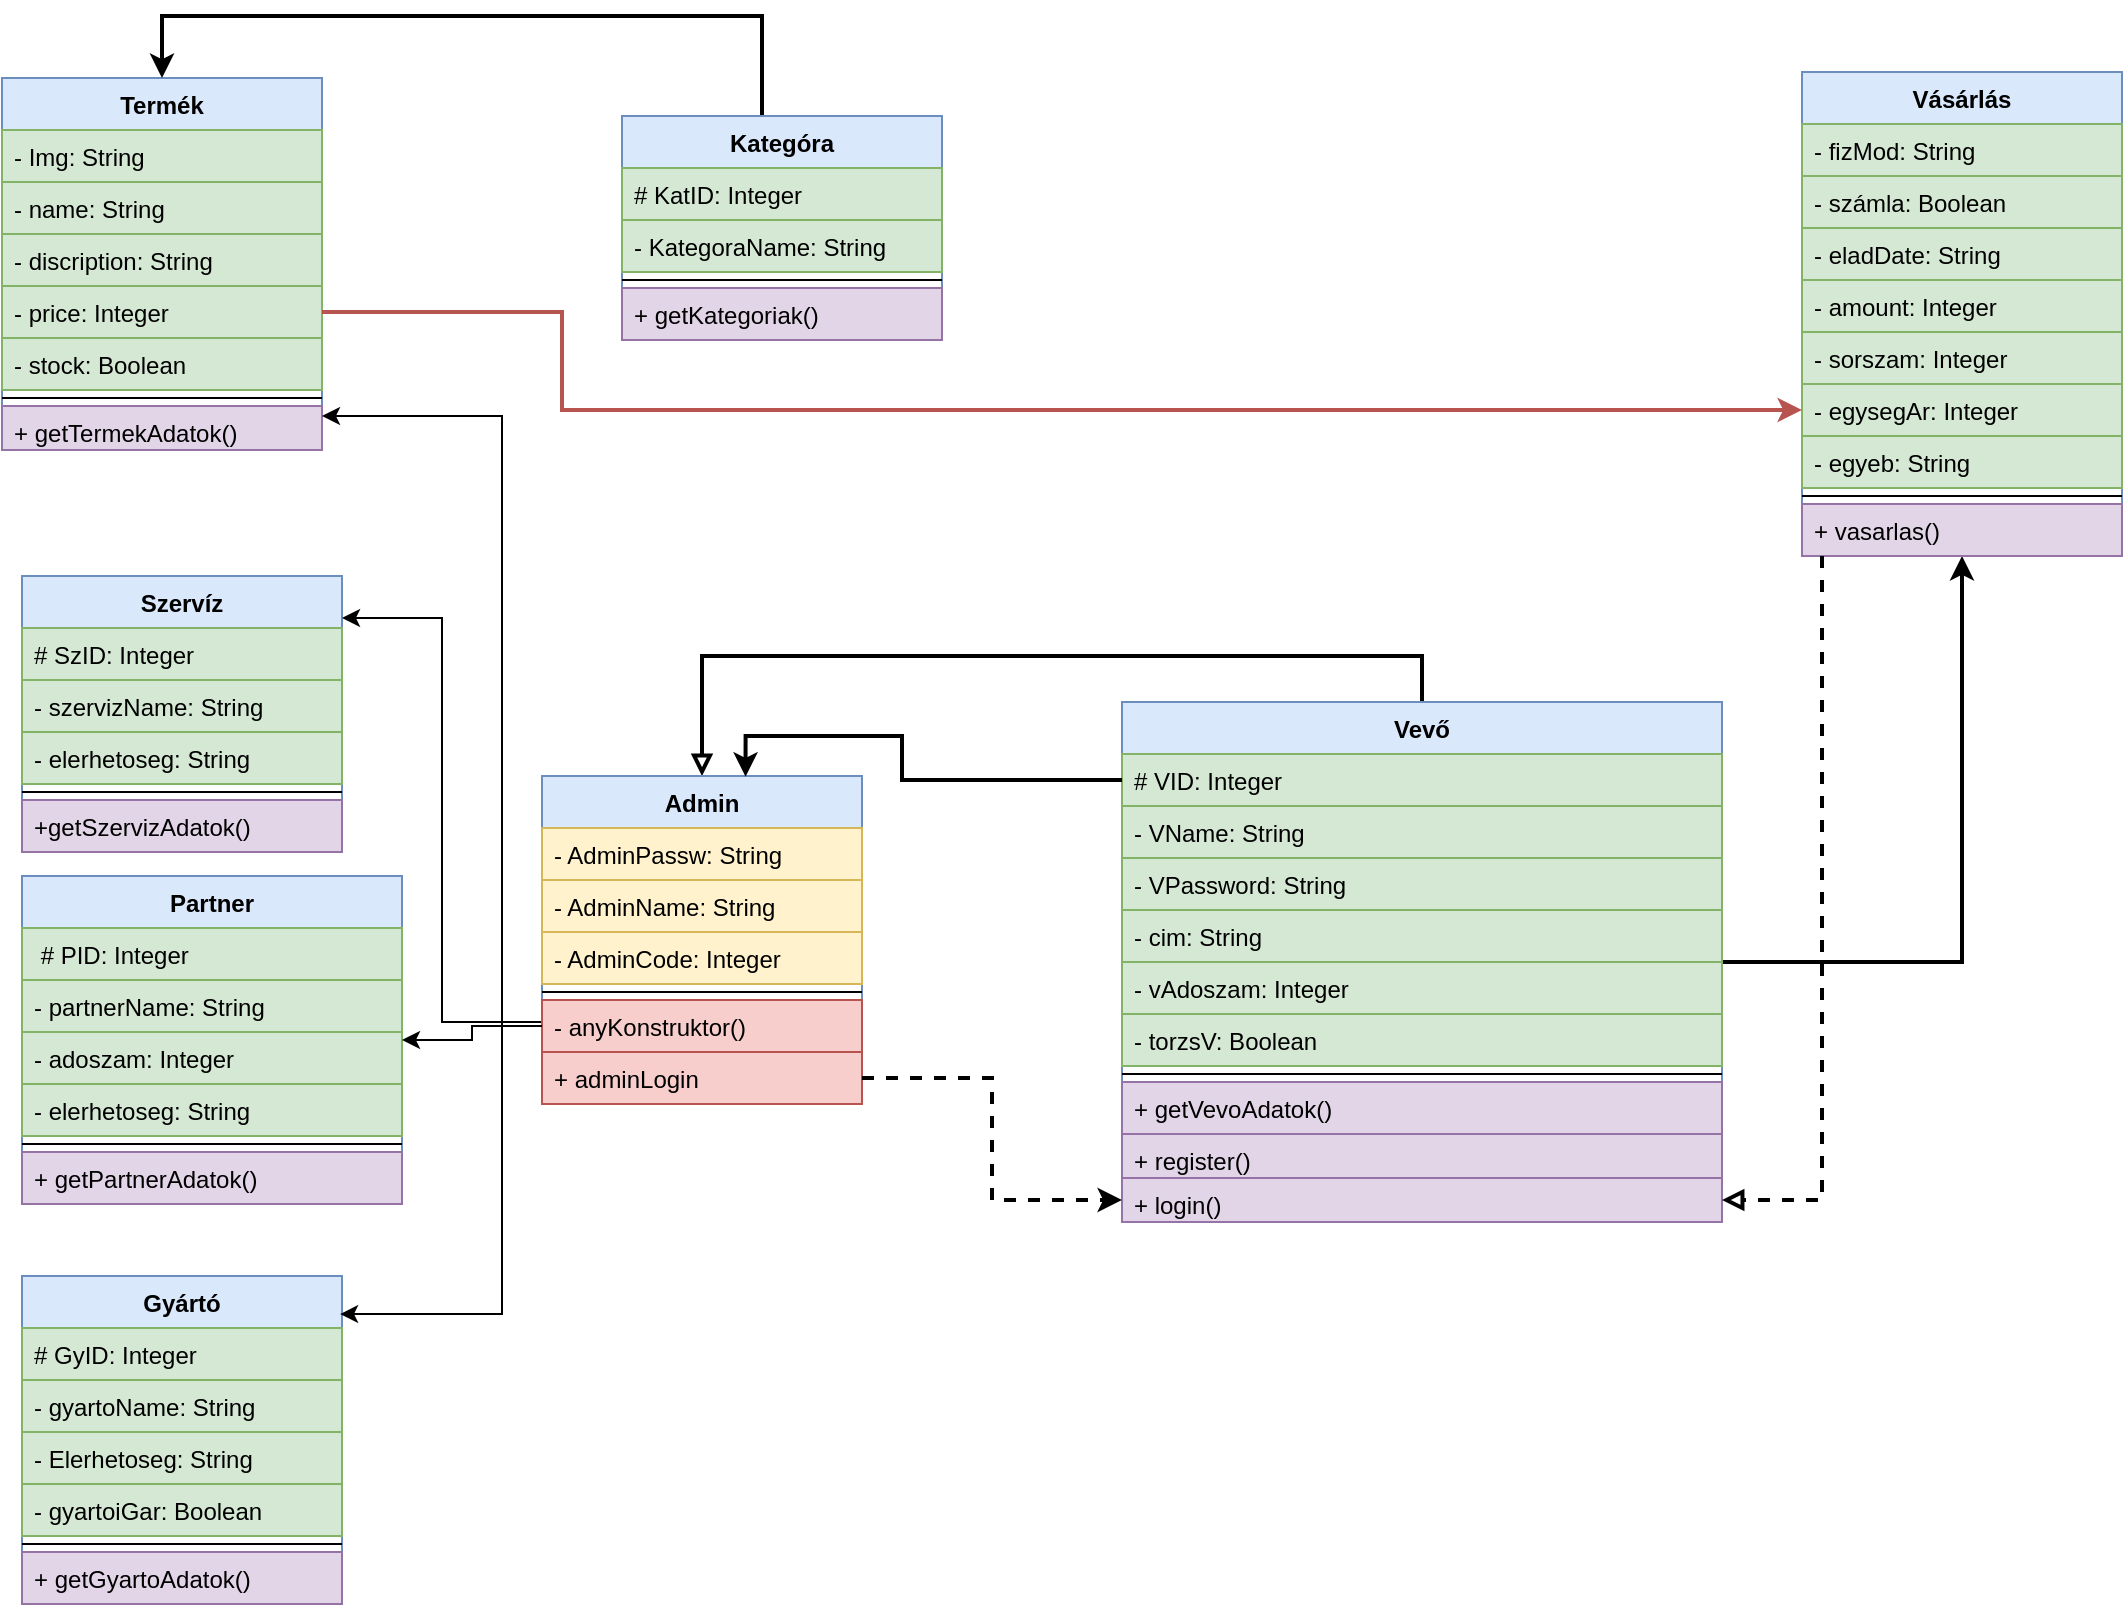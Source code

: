 <mxfile version="15.8.5" type="device"><diagram id="SooCw2AbxNKD4jz4kQ_n" name="Page-1"><mxGraphModel dx="1382" dy="764" grid="1" gridSize="10" guides="1" tooltips="1" connect="1" arrows="1" fold="1" page="1" pageScale="1" pageWidth="827" pageHeight="1169" math="0" shadow="0"><root><mxCell id="0"/><mxCell id="1" parent="0"/><mxCell id="ChIsNGt6jTSekpjBK3AV-1" value="Termék" style="swimlane;fontStyle=1;align=center;verticalAlign=top;childLayout=stackLayout;horizontal=1;startSize=26;horizontalStack=0;resizeParent=1;resizeParentMax=0;resizeLast=0;collapsible=1;marginBottom=0;fillColor=#dae8fc;strokeColor=#6c8ebf;" parent="1" vertex="1"><mxGeometry y="41" width="160" height="186" as="geometry"/></mxCell><mxCell id="ChIsNGt6jTSekpjBK3AV-2" value="- Img: String" style="text;strokeColor=#82b366;fillColor=#d5e8d4;align=left;verticalAlign=top;spacingLeft=4;spacingRight=4;overflow=hidden;rotatable=0;points=[[0,0.5],[1,0.5]];portConstraint=eastwest;" parent="ChIsNGt6jTSekpjBK3AV-1" vertex="1"><mxGeometry y="26" width="160" height="26" as="geometry"/></mxCell><mxCell id="ChIsNGt6jTSekpjBK3AV-6" value="- name: String" style="text;strokeColor=#82b366;fillColor=#d5e8d4;align=left;verticalAlign=top;spacingLeft=4;spacingRight=4;overflow=hidden;rotatable=0;points=[[0,0.5],[1,0.5]];portConstraint=eastwest;" parent="ChIsNGt6jTSekpjBK3AV-1" vertex="1"><mxGeometry y="52" width="160" height="26" as="geometry"/></mxCell><mxCell id="ChIsNGt6jTSekpjBK3AV-5" value="- discription: String" style="text;strokeColor=#82b366;fillColor=#d5e8d4;align=left;verticalAlign=top;spacingLeft=4;spacingRight=4;overflow=hidden;rotatable=0;points=[[0,0.5],[1,0.5]];portConstraint=eastwest;" parent="ChIsNGt6jTSekpjBK3AV-1" vertex="1"><mxGeometry y="78" width="160" height="26" as="geometry"/></mxCell><mxCell id="ChIsNGt6jTSekpjBK3AV-7" value="- price: Integer" style="text;strokeColor=#82b366;fillColor=#d5e8d4;align=left;verticalAlign=top;spacingLeft=4;spacingRight=4;overflow=hidden;rotatable=0;points=[[0,0.5],[1,0.5]];portConstraint=eastwest;" parent="ChIsNGt6jTSekpjBK3AV-1" vertex="1"><mxGeometry y="104" width="160" height="26" as="geometry"/></mxCell><mxCell id="ChIsNGt6jTSekpjBK3AV-8" value="- stock: Boolean" style="text;strokeColor=#82b366;fillColor=#d5e8d4;align=left;verticalAlign=top;spacingLeft=4;spacingRight=4;overflow=hidden;rotatable=0;points=[[0,0.5],[1,0.5]];portConstraint=eastwest;" parent="ChIsNGt6jTSekpjBK3AV-1" vertex="1"><mxGeometry y="130" width="160" height="26" as="geometry"/></mxCell><mxCell id="ChIsNGt6jTSekpjBK3AV-3" value="" style="line;strokeWidth=1;fillColor=none;align=left;verticalAlign=middle;spacingTop=-1;spacingLeft=3;spacingRight=3;rotatable=0;labelPosition=right;points=[];portConstraint=eastwest;" parent="ChIsNGt6jTSekpjBK3AV-1" vertex="1"><mxGeometry y="156" width="160" height="8" as="geometry"/></mxCell><mxCell id="B_tdv-N8UlKnLACxASIv-4" value="+ getTermekAdatok()" style="text;strokeColor=#9673a6;fillColor=#e1d5e7;align=left;verticalAlign=top;spacingLeft=4;spacingRight=4;overflow=hidden;rotatable=0;points=[[0,0.5],[1,0.5]];portConstraint=eastwest;" parent="ChIsNGt6jTSekpjBK3AV-1" vertex="1"><mxGeometry y="164" width="160" height="22" as="geometry"/></mxCell><mxCell id="ChIsNGt6jTSekpjBK3AV-9" value="Partner" style="swimlane;fontStyle=1;align=center;verticalAlign=top;childLayout=stackLayout;horizontal=1;startSize=26;horizontalStack=0;resizeParent=1;resizeParentMax=0;resizeLast=0;collapsible=1;marginBottom=0;fillColor=#dae8fc;strokeColor=#6c8ebf;" parent="1" vertex="1"><mxGeometry x="10" y="440" width="190" height="164" as="geometry"/></mxCell><mxCell id="ChIsNGt6jTSekpjBK3AV-13" value=" # PID: Integer" style="text;strokeColor=#82b366;fillColor=#d5e8d4;align=left;verticalAlign=top;spacingLeft=4;spacingRight=4;overflow=hidden;rotatable=0;points=[[0,0.5],[1,0.5]];portConstraint=eastwest;" parent="ChIsNGt6jTSekpjBK3AV-9" vertex="1"><mxGeometry y="26" width="190" height="26" as="geometry"/></mxCell><mxCell id="ChIsNGt6jTSekpjBK3AV-10" value="- partnerName: String" style="text;strokeColor=#82b366;fillColor=#d5e8d4;align=left;verticalAlign=top;spacingLeft=4;spacingRight=4;overflow=hidden;rotatable=0;points=[[0,0.5],[1,0.5]];portConstraint=eastwest;" parent="ChIsNGt6jTSekpjBK3AV-9" vertex="1"><mxGeometry y="52" width="190" height="26" as="geometry"/></mxCell><mxCell id="ChIsNGt6jTSekpjBK3AV-11" value="- adoszam: Integer" style="text;strokeColor=#82b366;fillColor=#d5e8d4;align=left;verticalAlign=top;spacingLeft=4;spacingRight=4;overflow=hidden;rotatable=0;points=[[0,0.5],[1,0.5]];portConstraint=eastwest;" parent="ChIsNGt6jTSekpjBK3AV-9" vertex="1"><mxGeometry y="78" width="190" height="26" as="geometry"/></mxCell><mxCell id="ChIsNGt6jTSekpjBK3AV-12" value="- elerhetoseg: String" style="text;strokeColor=#82b366;fillColor=#d5e8d4;align=left;verticalAlign=top;spacingLeft=4;spacingRight=4;overflow=hidden;rotatable=0;points=[[0,0.5],[1,0.5]];portConstraint=eastwest;" parent="ChIsNGt6jTSekpjBK3AV-9" vertex="1"><mxGeometry y="104" width="190" height="26" as="geometry"/></mxCell><mxCell id="ChIsNGt6jTSekpjBK3AV-15" value="" style="line;strokeWidth=1;fillColor=none;align=left;verticalAlign=middle;spacingTop=-1;spacingLeft=3;spacingRight=3;rotatable=0;labelPosition=right;points=[];portConstraint=eastwest;" parent="ChIsNGt6jTSekpjBK3AV-9" vertex="1"><mxGeometry y="130" width="190" height="8" as="geometry"/></mxCell><mxCell id="ChIsNGt6jTSekpjBK3AV-16" value="+ getPartnerAdatok()" style="text;strokeColor=#9673a6;fillColor=#e1d5e7;align=left;verticalAlign=top;spacingLeft=4;spacingRight=4;overflow=hidden;rotatable=0;points=[[0,0.5],[1,0.5]];portConstraint=eastwest;" parent="ChIsNGt6jTSekpjBK3AV-9" vertex="1"><mxGeometry y="138" width="190" height="26" as="geometry"/></mxCell><mxCell id="B_tdv-N8UlKnLACxASIv-56" style="edgeStyle=orthogonalEdgeStyle;rounded=0;orthogonalLoop=1;jettySize=auto;html=1;entryX=0.5;entryY=0;entryDx=0;entryDy=0;endArrow=block;endFill=0;strokeWidth=2;" parent="1" source="ChIsNGt6jTSekpjBK3AV-18" target="B_tdv-N8UlKnLACxASIv-6" edge="1"><mxGeometry relative="1" as="geometry"><Array as="points"><mxPoint x="710" y="330"/><mxPoint x="350" y="330"/></Array></mxGeometry></mxCell><mxCell id="B_tdv-N8UlKnLACxASIv-63" style="edgeStyle=orthogonalEdgeStyle;rounded=0;orthogonalLoop=1;jettySize=auto;html=1;endArrow=classic;endFill=1;strokeWidth=2;" parent="1" source="ChIsNGt6jTSekpjBK3AV-18" target="B_tdv-N8UlKnLACxASIv-48" edge="1"><mxGeometry relative="1" as="geometry"/></mxCell><mxCell id="ChIsNGt6jTSekpjBK3AV-18" value="Vevő" style="swimlane;fontStyle=1;align=center;verticalAlign=top;childLayout=stackLayout;horizontal=1;startSize=26;horizontalStack=0;resizeParent=1;resizeParentMax=0;resizeLast=0;collapsible=1;marginBottom=0;fillColor=#dae8fc;strokeColor=#6c8ebf;" parent="1" vertex="1"><mxGeometry x="560" y="353" width="300" height="260" as="geometry"/></mxCell><mxCell id="ChIsNGt6jTSekpjBK3AV-19" value="# VID: Integer" style="text;strokeColor=#82b366;fillColor=#d5e8d4;align=left;verticalAlign=top;spacingLeft=4;spacingRight=4;overflow=hidden;rotatable=0;points=[[0,0.5],[1,0.5]];portConstraint=eastwest;" parent="ChIsNGt6jTSekpjBK3AV-18" vertex="1"><mxGeometry y="26" width="300" height="26" as="geometry"/></mxCell><mxCell id="ChIsNGt6jTSekpjBK3AV-22" value="- VName: String" style="text;strokeColor=#82b366;fillColor=#d5e8d4;align=left;verticalAlign=top;spacingLeft=4;spacingRight=4;overflow=hidden;rotatable=0;points=[[0,0.5],[1,0.5]];portConstraint=eastwest;" parent="ChIsNGt6jTSekpjBK3AV-18" vertex="1"><mxGeometry y="52" width="300" height="26" as="geometry"/></mxCell><mxCell id="B_tdv-N8UlKnLACxASIv-57" value="- VPassword: String" style="text;strokeColor=#82b366;fillColor=#d5e8d4;align=left;verticalAlign=top;spacingLeft=4;spacingRight=4;overflow=hidden;rotatable=0;points=[[0,0.5],[1,0.5]];portConstraint=eastwest;" parent="ChIsNGt6jTSekpjBK3AV-18" vertex="1"><mxGeometry y="78" width="300" height="26" as="geometry"/></mxCell><mxCell id="ChIsNGt6jTSekpjBK3AV-23" value="- cim: String" style="text;strokeColor=#82b366;fillColor=#d5e8d4;align=left;verticalAlign=top;spacingLeft=4;spacingRight=4;overflow=hidden;rotatable=0;points=[[0,0.5],[1,0.5]];portConstraint=eastwest;" parent="ChIsNGt6jTSekpjBK3AV-18" vertex="1"><mxGeometry y="104" width="300" height="26" as="geometry"/></mxCell><mxCell id="ChIsNGt6jTSekpjBK3AV-25" value="- vAdoszam: Integer" style="text;strokeColor=#82b366;fillColor=#d5e8d4;align=left;verticalAlign=top;spacingLeft=4;spacingRight=4;overflow=hidden;rotatable=0;points=[[0,0.5],[1,0.5]];portConstraint=eastwest;" parent="ChIsNGt6jTSekpjBK3AV-18" vertex="1"><mxGeometry y="130" width="300" height="26" as="geometry"/></mxCell><mxCell id="ChIsNGt6jTSekpjBK3AV-26" value="- torzsV: Boolean" style="text;strokeColor=#82b366;fillColor=#d5e8d4;align=left;verticalAlign=top;spacingLeft=4;spacingRight=4;overflow=hidden;rotatable=0;points=[[0,0.5],[1,0.5]];portConstraint=eastwest;" parent="ChIsNGt6jTSekpjBK3AV-18" vertex="1"><mxGeometry y="156" width="300" height="26" as="geometry"/></mxCell><mxCell id="ChIsNGt6jTSekpjBK3AV-20" value="" style="line;strokeWidth=1;fillColor=none;align=left;verticalAlign=middle;spacingTop=-1;spacingLeft=3;spacingRight=3;rotatable=0;labelPosition=right;points=[];portConstraint=eastwest;" parent="ChIsNGt6jTSekpjBK3AV-18" vertex="1"><mxGeometry y="182" width="300" height="8" as="geometry"/></mxCell><mxCell id="B_tdv-N8UlKnLACxASIv-42" value="+ getVevoAdatok()" style="text;strokeColor=#9673a6;fillColor=#e1d5e7;align=left;verticalAlign=top;spacingLeft=4;spacingRight=4;overflow=hidden;rotatable=0;points=[[0,0.5],[1,0.5]];portConstraint=eastwest;" parent="ChIsNGt6jTSekpjBK3AV-18" vertex="1"><mxGeometry y="190" width="300" height="26" as="geometry"/></mxCell><mxCell id="B_tdv-N8UlKnLACxASIv-13" value="+ register()" style="text;strokeColor=#9673a6;fillColor=#e1d5e7;align=left;verticalAlign=top;spacingLeft=4;spacingRight=4;overflow=hidden;rotatable=0;points=[[0,0.5],[1,0.5]];portConstraint=eastwest;" parent="ChIsNGt6jTSekpjBK3AV-18" vertex="1"><mxGeometry y="216" width="300" height="22" as="geometry"/></mxCell><mxCell id="B_tdv-N8UlKnLACxASIv-58" value="+ login()" style="text;strokeColor=#9673a6;fillColor=#e1d5e7;align=left;verticalAlign=top;spacingLeft=4;spacingRight=4;overflow=hidden;rotatable=0;points=[[0,0.5],[1,0.5]];portConstraint=eastwest;" parent="ChIsNGt6jTSekpjBK3AV-18" vertex="1"><mxGeometry y="238" width="300" height="22" as="geometry"/></mxCell><mxCell id="B_tdv-N8UlKnLACxASIv-65" style="edgeStyle=orthogonalEdgeStyle;rounded=0;orthogonalLoop=1;jettySize=auto;html=1;entryX=0.5;entryY=0;entryDx=0;entryDy=0;endArrow=classic;endFill=1;strokeWidth=2;" parent="1" source="ChIsNGt6jTSekpjBK3AV-34" target="ChIsNGt6jTSekpjBK3AV-1" edge="1"><mxGeometry relative="1" as="geometry"><Array as="points"><mxPoint x="380" y="10"/><mxPoint x="80" y="10"/></Array></mxGeometry></mxCell><mxCell id="ChIsNGt6jTSekpjBK3AV-34" value="Kategóra" style="swimlane;fontStyle=1;align=center;verticalAlign=top;childLayout=stackLayout;horizontal=1;startSize=26;horizontalStack=0;resizeParent=1;resizeParentMax=0;resizeLast=0;collapsible=1;marginBottom=0;fillColor=#dae8fc;strokeColor=#6c8ebf;" parent="1" vertex="1"><mxGeometry x="310" y="60" width="160" height="112" as="geometry"/></mxCell><mxCell id="ChIsNGt6jTSekpjBK3AV-44" value="# KatID: Integer" style="text;strokeColor=#82b366;fillColor=#d5e8d4;align=left;verticalAlign=top;spacingLeft=4;spacingRight=4;overflow=hidden;rotatable=0;points=[[0,0.5],[1,0.5]];portConstraint=eastwest;" parent="ChIsNGt6jTSekpjBK3AV-34" vertex="1"><mxGeometry y="26" width="160" height="26" as="geometry"/></mxCell><mxCell id="ChIsNGt6jTSekpjBK3AV-35" value="- KategoraName: String" style="text;strokeColor=#82b366;fillColor=#d5e8d4;align=left;verticalAlign=top;spacingLeft=4;spacingRight=4;overflow=hidden;rotatable=0;points=[[0,0.5],[1,0.5]];portConstraint=eastwest;" parent="ChIsNGt6jTSekpjBK3AV-34" vertex="1"><mxGeometry y="52" width="160" height="26" as="geometry"/></mxCell><mxCell id="ChIsNGt6jTSekpjBK3AV-36" value="" style="line;strokeWidth=1;fillColor=none;align=left;verticalAlign=middle;spacingTop=-1;spacingLeft=3;spacingRight=3;rotatable=0;labelPosition=right;points=[];portConstraint=eastwest;" parent="ChIsNGt6jTSekpjBK3AV-34" vertex="1"><mxGeometry y="78" width="160" height="8" as="geometry"/></mxCell><mxCell id="ChIsNGt6jTSekpjBK3AV-37" value="+ getKategoriak()" style="text;strokeColor=#9673a6;fillColor=#e1d5e7;align=left;verticalAlign=top;spacingLeft=4;spacingRight=4;overflow=hidden;rotatable=0;points=[[0,0.5],[1,0.5]];portConstraint=eastwest;" parent="ChIsNGt6jTSekpjBK3AV-34" vertex="1"><mxGeometry y="86" width="160" height="26" as="geometry"/></mxCell><mxCell id="ChIsNGt6jTSekpjBK3AV-45" value="Gyártó" style="swimlane;fontStyle=1;align=center;verticalAlign=top;childLayout=stackLayout;horizontal=1;startSize=26;horizontalStack=0;resizeParent=1;resizeParentMax=0;resizeLast=0;collapsible=1;marginBottom=0;fillColor=#dae8fc;strokeColor=#6c8ebf;" parent="1" vertex="1"><mxGeometry x="10" y="640" width="160" height="164" as="geometry"/></mxCell><mxCell id="ChIsNGt6jTSekpjBK3AV-67" value="# GyID: Integer" style="text;strokeColor=#82b366;fillColor=#d5e8d4;align=left;verticalAlign=top;spacingLeft=4;spacingRight=4;overflow=hidden;rotatable=0;points=[[0,0.5],[1,0.5]];portConstraint=eastwest;" parent="ChIsNGt6jTSekpjBK3AV-45" vertex="1"><mxGeometry y="26" width="160" height="26" as="geometry"/></mxCell><mxCell id="ChIsNGt6jTSekpjBK3AV-46" value="- gyartoName: String" style="text;strokeColor=#82b366;fillColor=#d5e8d4;align=left;verticalAlign=top;spacingLeft=4;spacingRight=4;overflow=hidden;rotatable=0;points=[[0,0.5],[1,0.5]];portConstraint=eastwest;" parent="ChIsNGt6jTSekpjBK3AV-45" vertex="1"><mxGeometry y="52" width="160" height="26" as="geometry"/></mxCell><mxCell id="ChIsNGt6jTSekpjBK3AV-54" value="- Elerhetoseg: String" style="text;strokeColor=#82b366;fillColor=#d5e8d4;align=left;verticalAlign=top;spacingLeft=4;spacingRight=4;overflow=hidden;rotatable=0;points=[[0,0.5],[1,0.5]];portConstraint=eastwest;" parent="ChIsNGt6jTSekpjBK3AV-45" vertex="1"><mxGeometry y="78" width="160" height="26" as="geometry"/></mxCell><mxCell id="ChIsNGt6jTSekpjBK3AV-68" value="- gyartoiGar: Boolean" style="text;strokeColor=#82b366;fillColor=#d5e8d4;align=left;verticalAlign=top;spacingLeft=4;spacingRight=4;overflow=hidden;rotatable=0;points=[[0,0.5],[1,0.5]];portConstraint=eastwest;" parent="ChIsNGt6jTSekpjBK3AV-45" vertex="1"><mxGeometry y="104" width="160" height="26" as="geometry"/></mxCell><mxCell id="ChIsNGt6jTSekpjBK3AV-47" value="" style="line;strokeWidth=1;fillColor=none;align=left;verticalAlign=middle;spacingTop=-1;spacingLeft=3;spacingRight=3;rotatable=0;labelPosition=right;points=[];portConstraint=eastwest;" parent="ChIsNGt6jTSekpjBK3AV-45" vertex="1"><mxGeometry y="130" width="160" height="8" as="geometry"/></mxCell><mxCell id="ChIsNGt6jTSekpjBK3AV-48" value="+ getGyartoAdatok()" style="text;strokeColor=#9673a6;fillColor=#e1d5e7;align=left;verticalAlign=top;spacingLeft=4;spacingRight=4;overflow=hidden;rotatable=0;points=[[0,0.5],[1,0.5]];portConstraint=eastwest;" parent="ChIsNGt6jTSekpjBK3AV-45" vertex="1"><mxGeometry y="138" width="160" height="26" as="geometry"/></mxCell><mxCell id="ChIsNGt6jTSekpjBK3AV-56" value="Szervíz" style="swimlane;fontStyle=1;align=center;verticalAlign=top;childLayout=stackLayout;horizontal=1;startSize=26;horizontalStack=0;resizeParent=1;resizeParentMax=0;resizeLast=0;collapsible=1;marginBottom=0;fillColor=#dae8fc;strokeColor=#6c8ebf;" parent="1" vertex="1"><mxGeometry x="10" y="290" width="160" height="138" as="geometry"/></mxCell><mxCell id="ftGUGOmbpDXsjc5oF7zY-1" value="# SzID: Integer" style="text;strokeColor=#82b366;fillColor=#d5e8d4;align=left;verticalAlign=top;spacingLeft=4;spacingRight=4;overflow=hidden;rotatable=0;points=[[0,0.5],[1,0.5]];portConstraint=eastwest;" vertex="1" parent="ChIsNGt6jTSekpjBK3AV-56"><mxGeometry y="26" width="160" height="26" as="geometry"/></mxCell><mxCell id="ChIsNGt6jTSekpjBK3AV-57" value="- szervizName: String" style="text;strokeColor=#82b366;fillColor=#d5e8d4;align=left;verticalAlign=top;spacingLeft=4;spacingRight=4;overflow=hidden;rotatable=0;points=[[0,0.5],[1,0.5]];portConstraint=eastwest;" parent="ChIsNGt6jTSekpjBK3AV-56" vertex="1"><mxGeometry y="52" width="160" height="26" as="geometry"/></mxCell><mxCell id="ChIsNGt6jTSekpjBK3AV-60" value="- elerhetoseg: String" style="text;strokeColor=#82b366;fillColor=#d5e8d4;align=left;verticalAlign=top;spacingLeft=4;spacingRight=4;overflow=hidden;rotatable=0;points=[[0,0.5],[1,0.5]];portConstraint=eastwest;" parent="ChIsNGt6jTSekpjBK3AV-56" vertex="1"><mxGeometry y="78" width="160" height="26" as="geometry"/></mxCell><mxCell id="ChIsNGt6jTSekpjBK3AV-58" value="" style="line;strokeWidth=1;fillColor=none;align=left;verticalAlign=middle;spacingTop=-1;spacingLeft=3;spacingRight=3;rotatable=0;labelPosition=right;points=[];portConstraint=eastwest;" parent="ChIsNGt6jTSekpjBK3AV-56" vertex="1"><mxGeometry y="104" width="160" height="8" as="geometry"/></mxCell><mxCell id="ChIsNGt6jTSekpjBK3AV-59" value="+getSzervizAdatok()" style="text;strokeColor=#9673a6;fillColor=#e1d5e7;align=left;verticalAlign=top;spacingLeft=4;spacingRight=4;overflow=hidden;rotatable=0;points=[[0,0.5],[1,0.5]];portConstraint=eastwest;" parent="ChIsNGt6jTSekpjBK3AV-56" vertex="1"><mxGeometry y="112" width="160" height="26" as="geometry"/></mxCell><mxCell id="bL0emS3R6NusoWo6fQjo-2" style="edgeStyle=orthogonalEdgeStyle;rounded=0;orthogonalLoop=1;jettySize=auto;html=1;exitX=0;exitY=0.75;exitDx=0;exitDy=0;entryX=1;entryY=0.152;entryDx=0;entryDy=0;entryPerimeter=0;" parent="1" source="B_tdv-N8UlKnLACxASIv-6" target="ChIsNGt6jTSekpjBK3AV-56" edge="1"><mxGeometry relative="1" as="geometry"/></mxCell><mxCell id="B_tdv-N8UlKnLACxASIv-6" value="Admin" style="swimlane;fontStyle=1;align=center;verticalAlign=top;childLayout=stackLayout;horizontal=1;startSize=26;horizontalStack=0;resizeParent=1;resizeParentMax=0;resizeLast=0;collapsible=1;marginBottom=0;fillColor=#dae8fc;strokeColor=#6c8ebf;" parent="1" vertex="1"><mxGeometry x="270" y="390" width="160" height="164" as="geometry"/></mxCell><mxCell id="B_tdv-N8UlKnLACxASIv-7" value="- AdminPassw: String" style="text;strokeColor=#d6b656;fillColor=#fff2cc;align=left;verticalAlign=top;spacingLeft=4;spacingRight=4;overflow=hidden;rotatable=0;points=[[0,0.5],[1,0.5]];portConstraint=eastwest;" parent="B_tdv-N8UlKnLACxASIv-6" vertex="1"><mxGeometry y="26" width="160" height="26" as="geometry"/></mxCell><mxCell id="B_tdv-N8UlKnLACxASIv-10" value="- AdminName: String" style="text;strokeColor=#d6b656;fillColor=#fff2cc;align=left;verticalAlign=top;spacingLeft=4;spacingRight=4;overflow=hidden;rotatable=0;points=[[0,0.5],[1,0.5]];portConstraint=eastwest;" parent="B_tdv-N8UlKnLACxASIv-6" vertex="1"><mxGeometry y="52" width="160" height="26" as="geometry"/></mxCell><mxCell id="B_tdv-N8UlKnLACxASIv-11" value="- AdminCode: Integer" style="text;strokeColor=#d6b656;fillColor=#fff2cc;align=left;verticalAlign=top;spacingLeft=4;spacingRight=4;overflow=hidden;rotatable=0;points=[[0,0.5],[1,0.5]];portConstraint=eastwest;" parent="B_tdv-N8UlKnLACxASIv-6" vertex="1"><mxGeometry y="78" width="160" height="26" as="geometry"/></mxCell><mxCell id="B_tdv-N8UlKnLACxASIv-8" value="" style="line;strokeWidth=1;fillColor=none;align=left;verticalAlign=middle;spacingTop=-1;spacingLeft=3;spacingRight=3;rotatable=0;labelPosition=right;points=[];portConstraint=eastwest;" parent="B_tdv-N8UlKnLACxASIv-6" vertex="1"><mxGeometry y="104" width="160" height="8" as="geometry"/></mxCell><mxCell id="B_tdv-N8UlKnLACxASIv-9" value="- anyKonstruktor()" style="text;strokeColor=#b85450;fillColor=#f8cecc;align=left;verticalAlign=top;spacingLeft=4;spacingRight=4;overflow=hidden;rotatable=0;points=[[0,0.5],[1,0.5]];portConstraint=eastwest;" parent="B_tdv-N8UlKnLACxASIv-6" vertex="1"><mxGeometry y="112" width="160" height="26" as="geometry"/></mxCell><mxCell id="B_tdv-N8UlKnLACxASIv-59" value="+ adminLogin" style="text;strokeColor=#b85450;fillColor=#f8cecc;align=left;verticalAlign=top;spacingLeft=4;spacingRight=4;overflow=hidden;rotatable=0;points=[[0,0.5],[1,0.5]];portConstraint=eastwest;" parent="B_tdv-N8UlKnLACxASIv-6" vertex="1"><mxGeometry y="138" width="160" height="26" as="geometry"/></mxCell><mxCell id="B_tdv-N8UlKnLACxASIv-48" value="Vásárlás" style="swimlane;fontStyle=1;align=center;verticalAlign=top;childLayout=stackLayout;horizontal=1;startSize=26;horizontalStack=0;resizeParent=1;resizeParentMax=0;resizeLast=0;collapsible=1;marginBottom=0;fillColor=#dae8fc;strokeColor=#6c8ebf;" parent="1" vertex="1"><mxGeometry x="900" y="38" width="160" height="242" as="geometry"/></mxCell><mxCell id="ChIsNGt6jTSekpjBK3AV-28" value="- fizMod: String" style="text;strokeColor=#82b366;fillColor=#d5e8d4;align=left;verticalAlign=top;spacingLeft=4;spacingRight=4;overflow=hidden;rotatable=0;points=[[0,0.5],[1,0.5]];portConstraint=eastwest;" parent="B_tdv-N8UlKnLACxASIv-48" vertex="1"><mxGeometry y="26" width="160" height="26" as="geometry"/></mxCell><mxCell id="ChIsNGt6jTSekpjBK3AV-30" value="- számla: Boolean" style="text;strokeColor=#82b366;fillColor=#d5e8d4;align=left;verticalAlign=top;spacingLeft=4;spacingRight=4;overflow=hidden;rotatable=0;points=[[0,0.5],[1,0.5]];portConstraint=eastwest;" parent="B_tdv-N8UlKnLACxASIv-48" vertex="1"><mxGeometry y="52" width="160" height="26" as="geometry"/></mxCell><mxCell id="ChIsNGt6jTSekpjBK3AV-31" value="- eladDate: String" style="text;strokeColor=#82b366;fillColor=#d5e8d4;align=left;verticalAlign=top;spacingLeft=4;spacingRight=4;overflow=hidden;rotatable=0;points=[[0,0.5],[1,0.5]];portConstraint=eastwest;" parent="B_tdv-N8UlKnLACxASIv-48" vertex="1"><mxGeometry y="78" width="160" height="26" as="geometry"/></mxCell><mxCell id="ChIsNGt6jTSekpjBK3AV-32" value="- amount: Integer" style="text;strokeColor=#82b366;fillColor=#d5e8d4;align=left;verticalAlign=top;spacingLeft=4;spacingRight=4;overflow=hidden;rotatable=0;points=[[0,0.5],[1,0.5]];portConstraint=eastwest;" parent="B_tdv-N8UlKnLACxASIv-48" vertex="1"><mxGeometry y="104" width="160" height="26" as="geometry"/></mxCell><mxCell id="ChIsNGt6jTSekpjBK3AV-27" value="- sorszam: Integer" style="text;strokeColor=#82b366;fillColor=#d5e8d4;align=left;verticalAlign=top;spacingLeft=4;spacingRight=4;overflow=hidden;rotatable=0;points=[[0,0.5],[1,0.5]];portConstraint=eastwest;" parent="B_tdv-N8UlKnLACxASIv-48" vertex="1"><mxGeometry y="130" width="160" height="26" as="geometry"/></mxCell><mxCell id="ChIsNGt6jTSekpjBK3AV-33" value="- egysegAr: Integer" style="text;strokeColor=#82b366;fillColor=#d5e8d4;align=left;verticalAlign=top;spacingLeft=4;spacingRight=4;overflow=hidden;rotatable=0;points=[[0,0.5],[1,0.5]];portConstraint=eastwest;" parent="B_tdv-N8UlKnLACxASIv-48" vertex="1"><mxGeometry y="156" width="160" height="26" as="geometry"/></mxCell><mxCell id="bL0emS3R6NusoWo6fQjo-7" value="- egyeb: String" style="text;strokeColor=#82b366;fillColor=#d5e8d4;align=left;verticalAlign=top;spacingLeft=4;spacingRight=4;overflow=hidden;rotatable=0;points=[[0,0.5],[1,0.5]];portConstraint=eastwest;" parent="B_tdv-N8UlKnLACxASIv-48" vertex="1"><mxGeometry y="182" width="160" height="26" as="geometry"/></mxCell><mxCell id="B_tdv-N8UlKnLACxASIv-50" value="" style="line;strokeWidth=1;fillColor=none;align=left;verticalAlign=middle;spacingTop=-1;spacingLeft=3;spacingRight=3;rotatable=0;labelPosition=right;points=[];portConstraint=eastwest;" parent="B_tdv-N8UlKnLACxASIv-48" vertex="1"><mxGeometry y="208" width="160" height="8" as="geometry"/></mxCell><mxCell id="B_tdv-N8UlKnLACxASIv-51" value="+ vasarlas()" style="text;strokeColor=#9673a6;fillColor=#e1d5e7;align=left;verticalAlign=top;spacingLeft=4;spacingRight=4;overflow=hidden;rotatable=0;points=[[0,0.5],[1,0.5]];portConstraint=eastwest;" parent="B_tdv-N8UlKnLACxASIv-48" vertex="1"><mxGeometry y="216" width="160" height="26" as="geometry"/></mxCell><mxCell id="B_tdv-N8UlKnLACxASIv-60" style="edgeStyle=orthogonalEdgeStyle;rounded=0;orthogonalLoop=1;jettySize=auto;html=1;endArrow=classic;endFill=1;strokeWidth=2;dashed=1;" parent="1" source="B_tdv-N8UlKnLACxASIv-59" target="B_tdv-N8UlKnLACxASIv-58" edge="1"><mxGeometry relative="1" as="geometry"/></mxCell><mxCell id="B_tdv-N8UlKnLACxASIv-61" style="edgeStyle=orthogonalEdgeStyle;rounded=0;orthogonalLoop=1;jettySize=auto;html=1;entryX=0.636;entryY=0.002;entryDx=0;entryDy=0;entryPerimeter=0;endArrow=classic;endFill=1;strokeWidth=2;" parent="1" source="ChIsNGt6jTSekpjBK3AV-19" target="B_tdv-N8UlKnLACxASIv-6" edge="1"><mxGeometry relative="1" as="geometry"><Array as="points"><mxPoint x="450" y="392"/><mxPoint x="450" y="370"/><mxPoint x="372" y="370"/></Array></mxGeometry></mxCell><mxCell id="B_tdv-N8UlKnLACxASIv-62" style="edgeStyle=orthogonalEdgeStyle;rounded=0;orthogonalLoop=1;jettySize=auto;html=1;entryX=1;entryY=0.5;entryDx=0;entryDy=0;endArrow=block;endFill=0;strokeWidth=2;dashed=1;" parent="1" source="B_tdv-N8UlKnLACxASIv-51" target="B_tdv-N8UlKnLACxASIv-58" edge="1"><mxGeometry relative="1" as="geometry"><Array as="points"><mxPoint x="910" y="293"/><mxPoint x="910" y="706"/></Array></mxGeometry></mxCell><mxCell id="B_tdv-N8UlKnLACxASIv-66" style="edgeStyle=orthogonalEdgeStyle;rounded=0;orthogonalLoop=1;jettySize=auto;html=1;entryX=0;entryY=0.5;entryDx=0;entryDy=0;endArrow=classic;endFill=1;strokeWidth=2;fillColor=#f8cecc;strokeColor=#b85450;" parent="1" source="ChIsNGt6jTSekpjBK3AV-7" target="ChIsNGt6jTSekpjBK3AV-33" edge="1"><mxGeometry relative="1" as="geometry"><Array as="points"><mxPoint x="280" y="158"/><mxPoint x="280" y="207"/></Array></mxGeometry></mxCell><mxCell id="bL0emS3R6NusoWo6fQjo-5" style="edgeStyle=orthogonalEdgeStyle;rounded=0;orthogonalLoop=1;jettySize=auto;html=1;" parent="1" source="B_tdv-N8UlKnLACxASIv-9" target="ChIsNGt6jTSekpjBK3AV-9" edge="1"><mxGeometry relative="1" as="geometry"/></mxCell><mxCell id="bL0emS3R6NusoWo6fQjo-6" style="edgeStyle=orthogonalEdgeStyle;rounded=0;orthogonalLoop=1;jettySize=auto;html=1;entryX=0.994;entryY=0.116;entryDx=0;entryDy=0;entryPerimeter=0;" parent="1" source="B_tdv-N8UlKnLACxASIv-9" target="ChIsNGt6jTSekpjBK3AV-45" edge="1"><mxGeometry relative="1" as="geometry"><Array as="points"><mxPoint x="250" y="515"/><mxPoint x="250" y="659"/></Array></mxGeometry></mxCell><mxCell id="bL0emS3R6NusoWo6fQjo-8" style="edgeStyle=orthogonalEdgeStyle;rounded=0;orthogonalLoop=1;jettySize=auto;html=1;" parent="1" source="B_tdv-N8UlKnLACxASIv-9" target="ChIsNGt6jTSekpjBK3AV-1" edge="1"><mxGeometry relative="1" as="geometry"><Array as="points"><mxPoint x="250" y="515"/><mxPoint x="250" y="210"/></Array></mxGeometry></mxCell></root></mxGraphModel></diagram></mxfile>